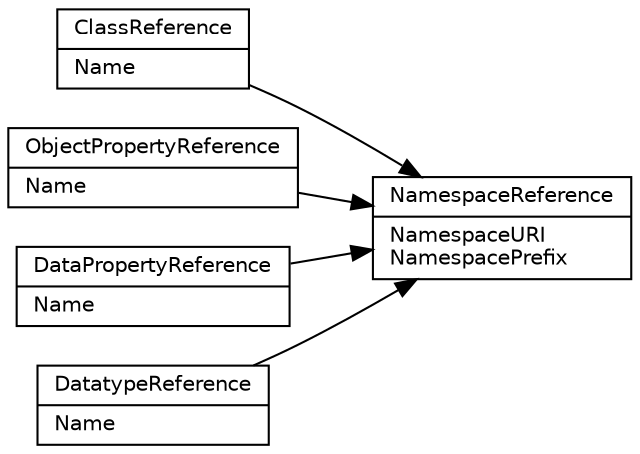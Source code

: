 digraph G {
  edge [fontname = "Helvetica", fontsize = 10, dir = forward];
  node [fontname = "Helvetica", fontsize = 10, width = 0, height = 0];
  rankdir = LR;

  node [shape=record];
  
  NamespaceReference [label="\N\l|NamespaceURI\lNamespacePrefix\l"];

  ClassReference [label="\N\l|Name\l"];
  ClassReference -> NamespaceReference;

  ObjectPropertyReference [label="\N\l|Name\l"];
  ObjectPropertyReference -> NamespaceReference;
                          
  DataPropertyReference [label="\N\l|Name\l"];
  DataPropertyReference -> NamespaceReference;
  
  DatatypeReference [label="\N\l|Name\l"];
  DatatypeReference -> NamespaceReference;
  
}
